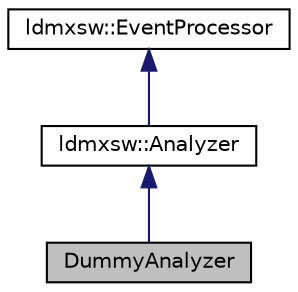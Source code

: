 digraph "DummyAnalyzer"
{
  edge [fontname="Helvetica",fontsize="10",labelfontname="Helvetica",labelfontsize="10"];
  node [fontname="Helvetica",fontsize="10",shape=record];
  Node1 [label="DummyAnalyzer",height=0.2,width=0.4,color="black", fillcolor="grey75", style="filled" fontcolor="black"];
  Node2 -> Node1 [dir="back",color="midnightblue",fontsize="10",style="solid",fontname="Helvetica"];
  Node2 [label="ldmxsw::Analyzer",height=0.2,width=0.4,color="black", fillcolor="white", style="filled",URL="$classldmxsw_1_1Analyzer.html"];
  Node3 -> Node2 [dir="back",color="midnightblue",fontsize="10",style="solid",fontname="Helvetica"];
  Node3 [label="ldmxsw::EventProcessor",height=0.2,width=0.4,color="black", fillcolor="white", style="filled",URL="$classldmxsw_1_1EventProcessor.html"];
}
